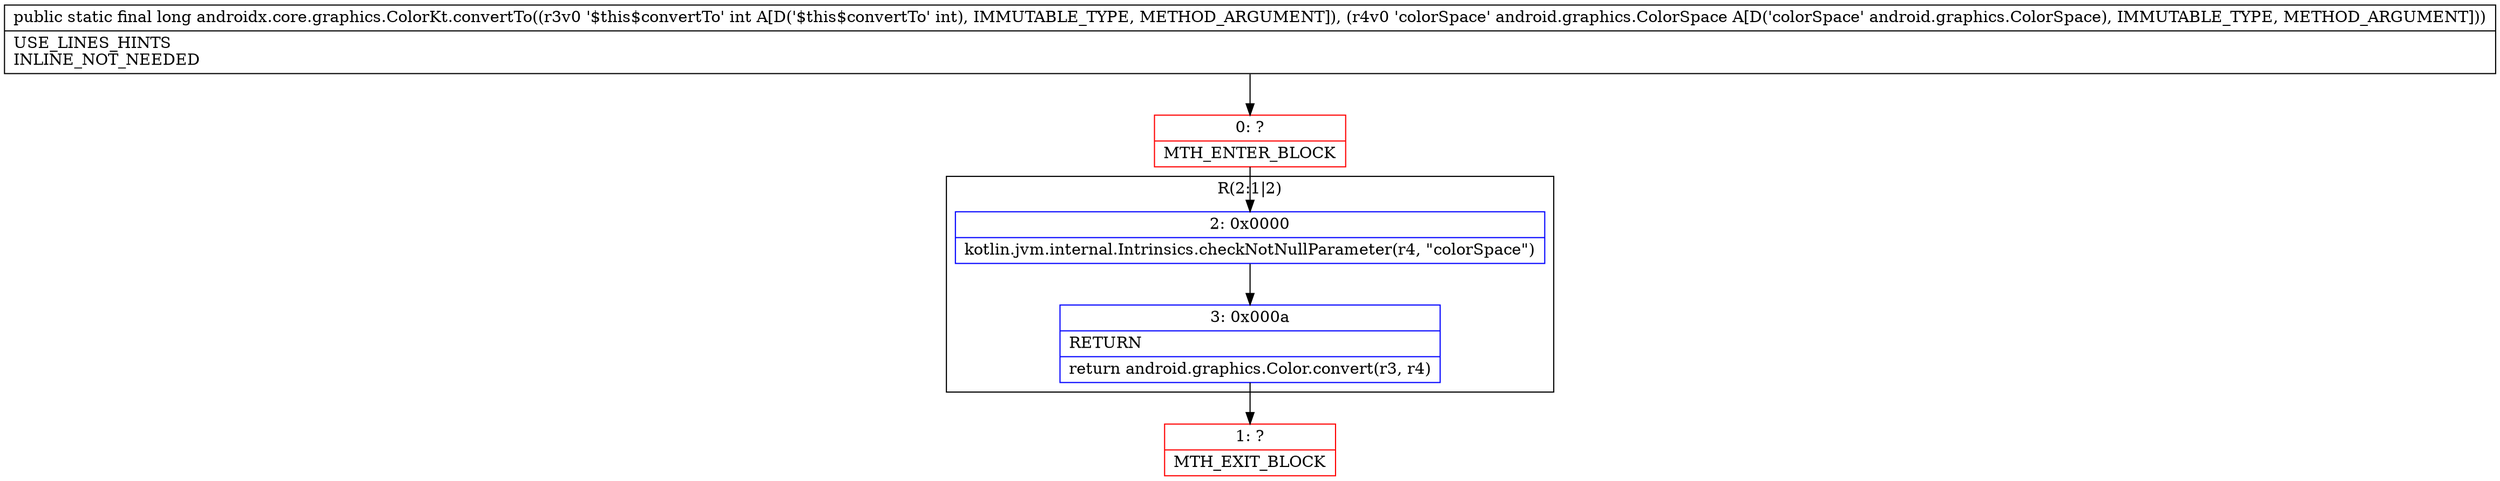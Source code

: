 digraph "CFG forandroidx.core.graphics.ColorKt.convertTo(ILandroid\/graphics\/ColorSpace;)J" {
subgraph cluster_Region_442920418 {
label = "R(2:1|2)";
node [shape=record,color=blue];
Node_2 [shape=record,label="{2\:\ 0x0000|kotlin.jvm.internal.Intrinsics.checkNotNullParameter(r4, \"colorSpace\")\l}"];
Node_3 [shape=record,label="{3\:\ 0x000a|RETURN\l|return android.graphics.Color.convert(r3, r4)\l}"];
}
Node_0 [shape=record,color=red,label="{0\:\ ?|MTH_ENTER_BLOCK\l}"];
Node_1 [shape=record,color=red,label="{1\:\ ?|MTH_EXIT_BLOCK\l}"];
MethodNode[shape=record,label="{public static final long androidx.core.graphics.ColorKt.convertTo((r3v0 '$this$convertTo' int A[D('$this$convertTo' int), IMMUTABLE_TYPE, METHOD_ARGUMENT]), (r4v0 'colorSpace' android.graphics.ColorSpace A[D('colorSpace' android.graphics.ColorSpace), IMMUTABLE_TYPE, METHOD_ARGUMENT]))  | USE_LINES_HINTS\lINLINE_NOT_NEEDED\l}"];
MethodNode -> Node_0;Node_2 -> Node_3;
Node_3 -> Node_1;
Node_0 -> Node_2;
}

